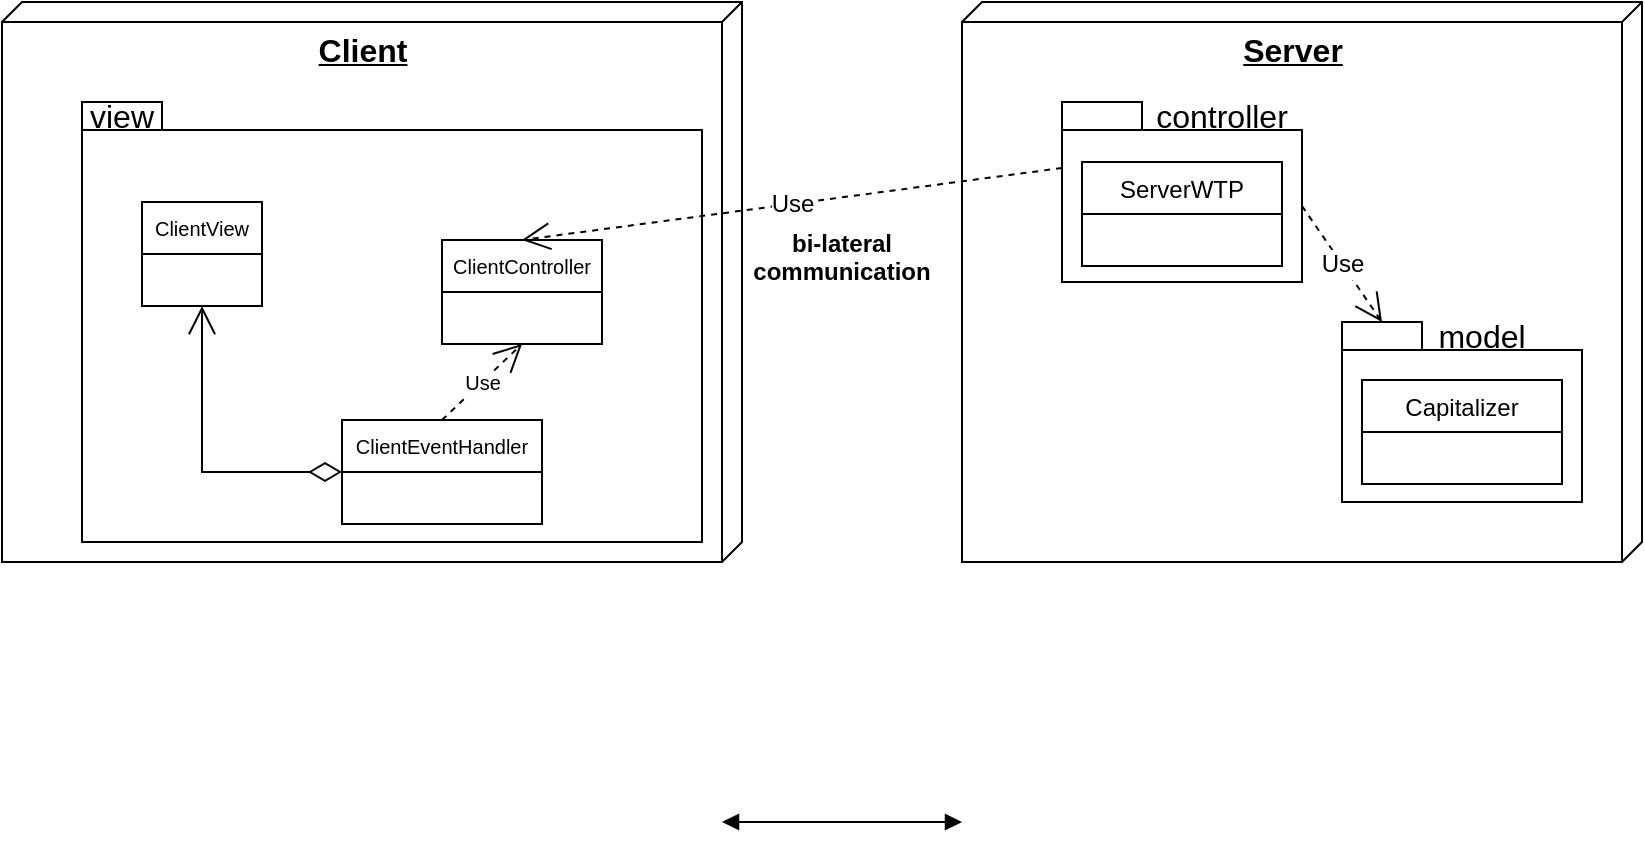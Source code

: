 <mxfile version="20.5.1" type="github">
  <diagram id="zkLuc3Op874O5QbF24Sm" name="Page-1">
    <mxGraphModel dx="716" dy="487" grid="1" gridSize="10" guides="1" tooltips="1" connect="1" arrows="1" fold="1" page="1" pageScale="1" pageWidth="850" pageHeight="1100" math="0" shadow="0">
      <root>
        <mxCell id="0" />
        <mxCell id="1" parent="0" />
        <mxCell id="J32meTbAL6g2M9-xq4rM-3" value="&lt;span style=&quot;font-size: 16px;&quot;&gt;&lt;b&gt;Server&lt;/b&gt;&lt;/span&gt;" style="verticalAlign=top;align=center;spacingTop=8;spacingLeft=2;spacingRight=12;shape=cube;size=10;direction=south;fontStyle=4;html=1;" vertex="1" parent="1">
          <mxGeometry x="500" y="100" width="340" height="280" as="geometry" />
        </mxCell>
        <mxCell id="J32meTbAL6g2M9-xq4rM-5" value="" style="endArrow=block;startArrow=block;endFill=1;startFill=1;html=1;rounded=0;fontSize=16;entryX=0;entryY=0;entryDx=145;entryDy=340;entryPerimeter=0;exitX=0;exitY=0;exitDx=135;exitDy=0;exitPerimeter=0;" edge="1" parent="1">
          <mxGeometry width="160" relative="1" as="geometry">
            <mxPoint x="380.0" y="510" as="sourcePoint" />
            <mxPoint x="500" y="510" as="targetPoint" />
          </mxGeometry>
        </mxCell>
        <mxCell id="J32meTbAL6g2M9-xq4rM-11" value="&lt;div style=&quot;&quot;&gt;&lt;br&gt;&lt;/div&gt;" style="shape=folder;fontStyle=1;spacingTop=10;tabWidth=40;tabHeight=14;tabPosition=left;html=1;fontSize=16;align=left;" vertex="1" parent="1">
          <mxGeometry x="550" y="150" width="120" height="90" as="geometry" />
        </mxCell>
        <mxCell id="J32meTbAL6g2M9-xq4rM-12" value="&lt;div style=&quot;&quot;&gt;&lt;br&gt;&lt;/div&gt;" style="shape=folder;fontStyle=1;spacingTop=10;tabWidth=40;tabHeight=14;tabPosition=left;html=1;fontSize=16;align=left;" vertex="1" parent="1">
          <mxGeometry x="690" y="260" width="120" height="90" as="geometry" />
        </mxCell>
        <mxCell id="J32meTbAL6g2M9-xq4rM-13" value="controller" style="text;html=1;strokeColor=none;fillColor=none;align=center;verticalAlign=middle;whiteSpace=wrap;rounded=0;fontSize=16;" vertex="1" parent="1">
          <mxGeometry x="610" y="152" width="40" height="10" as="geometry" />
        </mxCell>
        <mxCell id="J32meTbAL6g2M9-xq4rM-15" value="model" style="text;html=1;strokeColor=none;fillColor=none;align=center;verticalAlign=middle;whiteSpace=wrap;rounded=0;fontSize=16;" vertex="1" parent="1">
          <mxGeometry x="740" y="262" width="40" height="10" as="geometry" />
        </mxCell>
        <mxCell id="J32meTbAL6g2M9-xq4rM-22" value="Capitalizer" style="swimlane;fontStyle=0;childLayout=stackLayout;horizontal=1;startSize=26;fillColor=none;horizontalStack=0;resizeParent=1;resizeParentMax=0;resizeLast=0;collapsible=1;marginBottom=0;fontSize=12;" vertex="1" parent="1">
          <mxGeometry x="700" y="289" width="100" height="52" as="geometry">
            <mxRectangle x="180" y="279" width="150" height="30" as="alternateBounds" />
          </mxGeometry>
        </mxCell>
        <mxCell id="J32meTbAL6g2M9-xq4rM-23" value="ServerWTP" style="swimlane;fontStyle=0;childLayout=stackLayout;horizontal=1;startSize=26;fillColor=none;horizontalStack=0;resizeParent=1;resizeParentMax=0;resizeLast=0;collapsible=1;marginBottom=0;fontSize=12;" vertex="1" parent="1">
          <mxGeometry x="560" y="180" width="100" height="52" as="geometry">
            <mxRectangle x="180" y="279" width="150" height="30" as="alternateBounds" />
          </mxGeometry>
        </mxCell>
        <mxCell id="J32meTbAL6g2M9-xq4rM-24" value="bi-lateral&#xa;communication" style="text;align=center;fontStyle=1;verticalAlign=middle;spacingLeft=3;spacingRight=3;strokeColor=none;rotatable=0;points=[[0,0.5],[1,0.5]];portConstraint=eastwest;fontSize=12;" vertex="1" parent="1">
          <mxGeometry x="400" y="214" width="80" height="26" as="geometry" />
        </mxCell>
        <mxCell id="J32meTbAL6g2M9-xq4rM-26" value="Use" style="endArrow=open;endSize=12;dashed=1;html=1;rounded=0;fontSize=12;exitX=0;exitY=0;exitDx=120.0;exitDy=52;exitPerimeter=0;entryX=0;entryY=0;entryDx=20;entryDy=0;entryPerimeter=0;" edge="1" parent="1" source="J32meTbAL6g2M9-xq4rM-11" target="J32meTbAL6g2M9-xq4rM-12">
          <mxGeometry width="160" relative="1" as="geometry">
            <mxPoint x="600" y="280" as="sourcePoint" />
            <mxPoint x="760" y="280" as="targetPoint" />
          </mxGeometry>
        </mxCell>
        <mxCell id="J32meTbAL6g2M9-xq4rM-32" value="" style="group" vertex="1" connectable="0" parent="1">
          <mxGeometry x="20" y="100" width="370" height="280" as="geometry" />
        </mxCell>
        <mxCell id="J32meTbAL6g2M9-xq4rM-2" value="&lt;span style=&quot;font-size: 16px;&quot;&gt;&lt;b&gt;Client&lt;/b&gt;&lt;/span&gt;" style="verticalAlign=top;align=center;spacingTop=8;spacingLeft=2;spacingRight=12;shape=cube;size=10;direction=south;fontStyle=4;html=1;" vertex="1" parent="J32meTbAL6g2M9-xq4rM-32">
          <mxGeometry width="370" height="280" as="geometry" />
        </mxCell>
        <mxCell id="J32meTbAL6g2M9-xq4rM-4" value="&lt;div style=&quot;&quot;&gt;&lt;br&gt;&lt;/div&gt;" style="shape=folder;fontStyle=1;spacingTop=10;tabWidth=40;tabHeight=14;tabPosition=left;html=1;fontSize=16;align=left;" vertex="1" parent="J32meTbAL6g2M9-xq4rM-32">
          <mxGeometry x="40" y="50" width="310" height="220" as="geometry" />
        </mxCell>
        <mxCell id="J32meTbAL6g2M9-xq4rM-7" value="view" style="text;html=1;strokeColor=none;fillColor=none;align=center;verticalAlign=middle;whiteSpace=wrap;rounded=0;fontSize=16;" vertex="1" parent="J32meTbAL6g2M9-xq4rM-32">
          <mxGeometry x="40" y="52" width="40" height="10" as="geometry" />
        </mxCell>
        <mxCell id="J32meTbAL6g2M9-xq4rM-16" value="ClientEventHandler" style="swimlane;fontStyle=0;childLayout=stackLayout;horizontal=1;startSize=26;fillColor=none;horizontalStack=0;resizeParent=1;resizeParentMax=0;resizeLast=0;collapsible=1;marginBottom=0;fontSize=10;" vertex="1" parent="J32meTbAL6g2M9-xq4rM-32">
          <mxGeometry x="170" y="209" width="100" height="52" as="geometry">
            <mxRectangle x="180" y="279" width="150" height="30" as="alternateBounds" />
          </mxGeometry>
        </mxCell>
        <mxCell id="J32meTbAL6g2M9-xq4rM-20" value="ClientView" style="swimlane;fontStyle=0;childLayout=stackLayout;horizontal=1;startSize=26;fillColor=none;horizontalStack=0;resizeParent=1;resizeParentMax=0;resizeLast=0;collapsible=1;marginBottom=0;fontSize=10;" vertex="1" parent="J32meTbAL6g2M9-xq4rM-32">
          <mxGeometry x="70" y="100" width="60" height="52" as="geometry" />
        </mxCell>
        <mxCell id="J32meTbAL6g2M9-xq4rM-21" value="" style="endArrow=open;html=1;endSize=12;startArrow=diamondThin;startSize=14;startFill=0;edgeStyle=orthogonalEdgeStyle;align=left;verticalAlign=bottom;rounded=0;fontSize=16;entryX=0.5;entryY=1;entryDx=0;entryDy=0;exitX=0;exitY=0.5;exitDx=0;exitDy=0;" edge="1" parent="J32meTbAL6g2M9-xq4rM-32" source="J32meTbAL6g2M9-xq4rM-16" target="J32meTbAL6g2M9-xq4rM-20">
          <mxGeometry x="-1" y="3" relative="1" as="geometry">
            <mxPoint x="20" y="170" as="sourcePoint" />
            <mxPoint x="180" y="170" as="targetPoint" />
          </mxGeometry>
        </mxCell>
        <mxCell id="J32meTbAL6g2M9-xq4rM-27" value="ClientController" style="swimlane;fontStyle=0;childLayout=stackLayout;horizontal=1;startSize=26;fillColor=none;horizontalStack=0;resizeParent=1;resizeParentMax=0;resizeLast=0;collapsible=1;marginBottom=0;fontSize=10;" vertex="1" parent="J32meTbAL6g2M9-xq4rM-32">
          <mxGeometry x="220" y="119" width="80" height="52" as="geometry">
            <mxRectangle x="180" y="279" width="150" height="30" as="alternateBounds" />
          </mxGeometry>
        </mxCell>
        <mxCell id="J32meTbAL6g2M9-xq4rM-29" value="Use" style="endArrow=open;endSize=12;dashed=1;html=1;rounded=0;fontSize=10;exitX=0.5;exitY=0;exitDx=0;exitDy=0;entryX=0.5;entryY=1;entryDx=0;entryDy=0;" edge="1" parent="J32meTbAL6g2M9-xq4rM-32" source="J32meTbAL6g2M9-xq4rM-16" target="J32meTbAL6g2M9-xq4rM-27">
          <mxGeometry width="160" relative="1" as="geometry">
            <mxPoint x="290" y="260" as="sourcePoint" />
            <mxPoint x="450" y="260" as="targetPoint" />
          </mxGeometry>
        </mxCell>
        <mxCell id="J32meTbAL6g2M9-xq4rM-25" value="Use" style="endArrow=open;endSize=12;dashed=1;html=1;rounded=0;fontSize=12;exitX=0;exitY=0;exitDx=0;exitDy=33;exitPerimeter=0;entryX=0.5;entryY=0;entryDx=0;entryDy=0;" edge="1" parent="1" source="J32meTbAL6g2M9-xq4rM-11" target="J32meTbAL6g2M9-xq4rM-27">
          <mxGeometry width="160" relative="1" as="geometry">
            <mxPoint x="240" y="170" as="sourcePoint" />
            <mxPoint x="400" y="170" as="targetPoint" />
          </mxGeometry>
        </mxCell>
      </root>
    </mxGraphModel>
  </diagram>
</mxfile>
